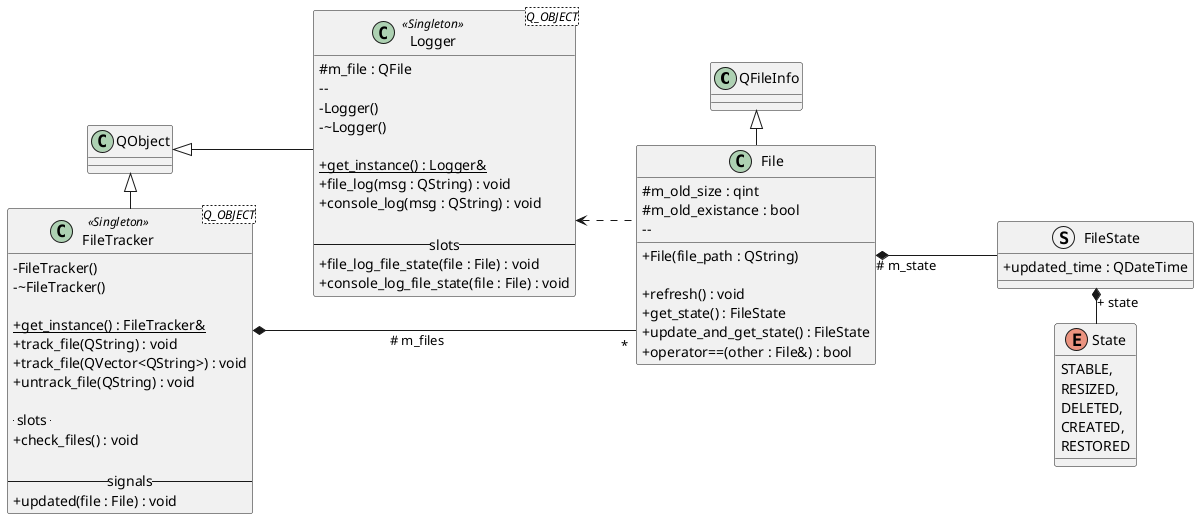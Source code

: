 @startuml my_proj
skinparam classAttributeIconSize 0
skinparam linetype ortho

left to right direction

class QFileInfo {}
class QObject {}

class Logger<Q_OBJECT> <<Singleton>> {
    # m_file : QFile
        --
    - Logger()
    - ~Logger()

    {static} + get_instance() : Logger&
    + file_log(msg : QString) : void
    + console_log(msg : QString) : void

    -- slots --
    +file_log_file_state(file : File) : void
    +console_log_file_state(file : File) : void
}

class File {
    # m_old_size : qint
    # m_old_existance : bool
        --
    + File(file_path : QString)

        + refresh() : void
        + get_state() : FileState
    + update_and_get_state() : FileState
    + operator==(other : File&) : bool
}

class FileTracker<Q_OBJECT> <<Singleton>> {
    - FileTracker()
    - ~FileTracker()

        {static} + get_instance() : FileTracker&
    + track_file(QString) : void
    + track_file(QVector<QString>) : void
    + untrack_file(QString) : void

        -- slots --
    + check_files() : void

    -- signals --
    + updated(file : File) : void
}

enum State {
    STABLE,
    RESIZED,
    DELETED,
    CREATED,
    RESTORED
}

struct FileState {
    + updated_time : QDateTime
}

FileTracker *--- "*" File : "# m_files"

Logger <.. File

FileState *-right- State : "+ state"

File -left-|> QFileInfo
QObject <|-right- FileTracker
QObject <|- Logger

File *--- FileState : "# m_state"
@enduml

